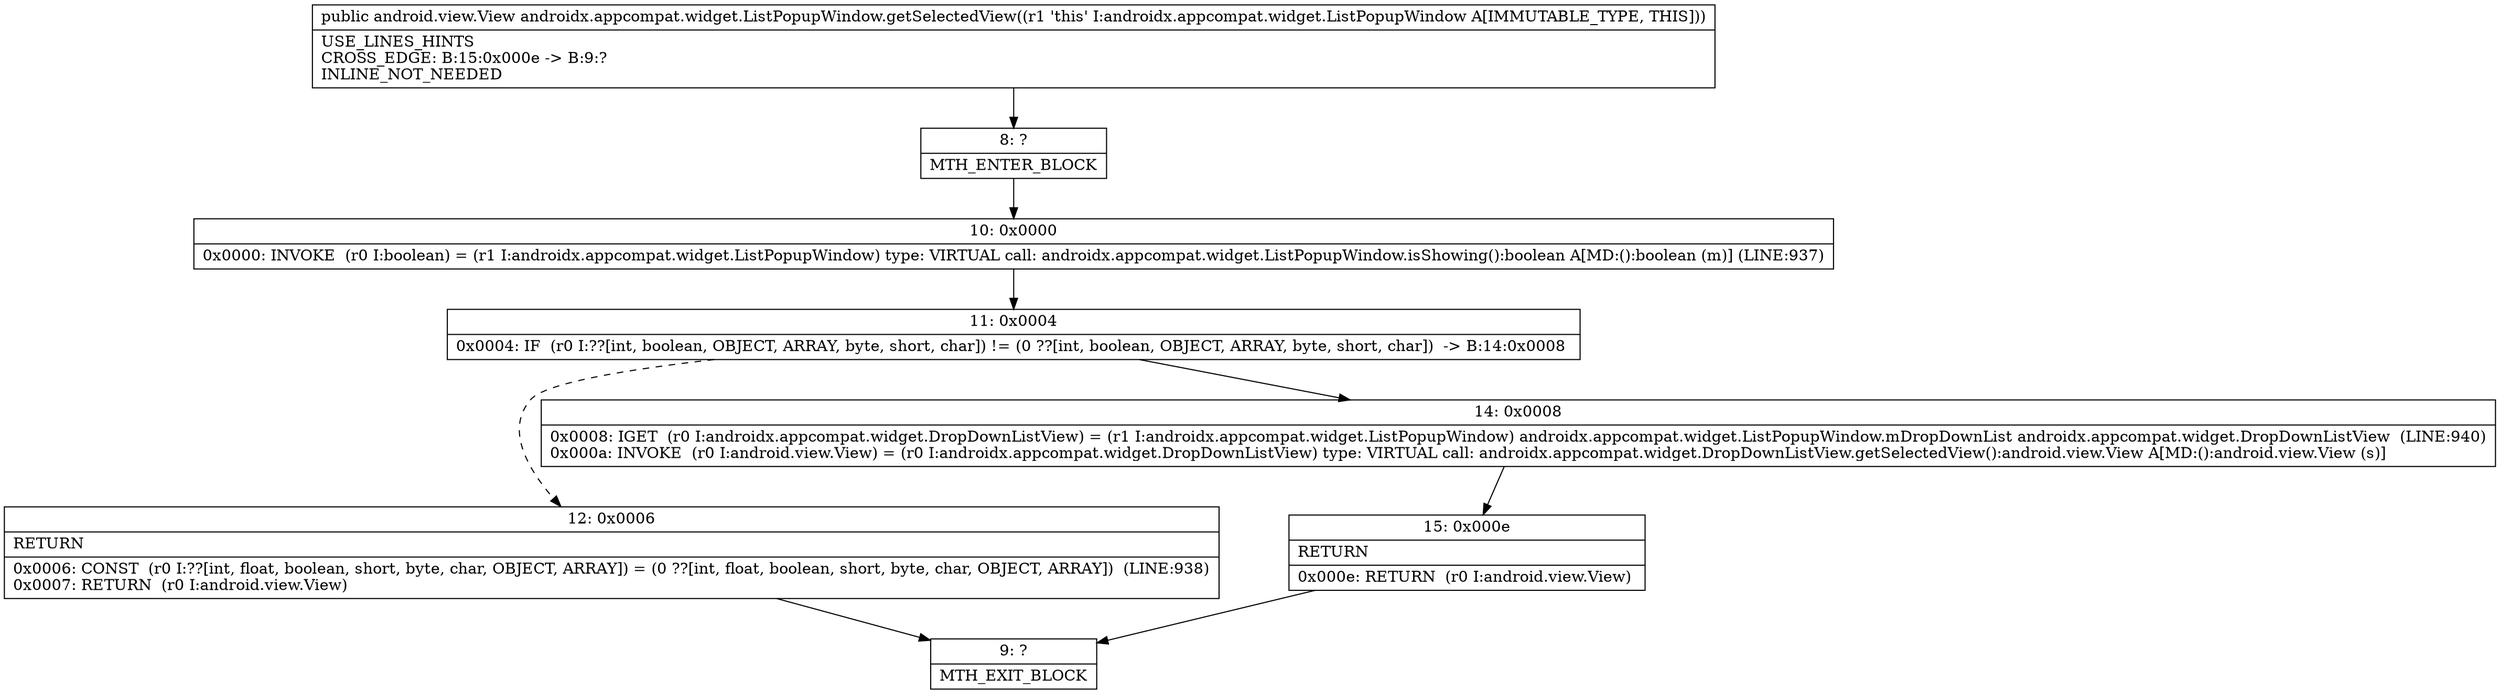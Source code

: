 digraph "CFG forandroidx.appcompat.widget.ListPopupWindow.getSelectedView()Landroid\/view\/View;" {
Node_8 [shape=record,label="{8\:\ ?|MTH_ENTER_BLOCK\l}"];
Node_10 [shape=record,label="{10\:\ 0x0000|0x0000: INVOKE  (r0 I:boolean) = (r1 I:androidx.appcompat.widget.ListPopupWindow) type: VIRTUAL call: androidx.appcompat.widget.ListPopupWindow.isShowing():boolean A[MD:():boolean (m)] (LINE:937)\l}"];
Node_11 [shape=record,label="{11\:\ 0x0004|0x0004: IF  (r0 I:??[int, boolean, OBJECT, ARRAY, byte, short, char]) != (0 ??[int, boolean, OBJECT, ARRAY, byte, short, char])  \-\> B:14:0x0008 \l}"];
Node_12 [shape=record,label="{12\:\ 0x0006|RETURN\l|0x0006: CONST  (r0 I:??[int, float, boolean, short, byte, char, OBJECT, ARRAY]) = (0 ??[int, float, boolean, short, byte, char, OBJECT, ARRAY])  (LINE:938)\l0x0007: RETURN  (r0 I:android.view.View) \l}"];
Node_9 [shape=record,label="{9\:\ ?|MTH_EXIT_BLOCK\l}"];
Node_14 [shape=record,label="{14\:\ 0x0008|0x0008: IGET  (r0 I:androidx.appcompat.widget.DropDownListView) = (r1 I:androidx.appcompat.widget.ListPopupWindow) androidx.appcompat.widget.ListPopupWindow.mDropDownList androidx.appcompat.widget.DropDownListView  (LINE:940)\l0x000a: INVOKE  (r0 I:android.view.View) = (r0 I:androidx.appcompat.widget.DropDownListView) type: VIRTUAL call: androidx.appcompat.widget.DropDownListView.getSelectedView():android.view.View A[MD:():android.view.View (s)]\l}"];
Node_15 [shape=record,label="{15\:\ 0x000e|RETURN\l|0x000e: RETURN  (r0 I:android.view.View) \l}"];
MethodNode[shape=record,label="{public android.view.View androidx.appcompat.widget.ListPopupWindow.getSelectedView((r1 'this' I:androidx.appcompat.widget.ListPopupWindow A[IMMUTABLE_TYPE, THIS]))  | USE_LINES_HINTS\lCROSS_EDGE: B:15:0x000e \-\> B:9:?\lINLINE_NOT_NEEDED\l}"];
MethodNode -> Node_8;Node_8 -> Node_10;
Node_10 -> Node_11;
Node_11 -> Node_12[style=dashed];
Node_11 -> Node_14;
Node_12 -> Node_9;
Node_14 -> Node_15;
Node_15 -> Node_9;
}

